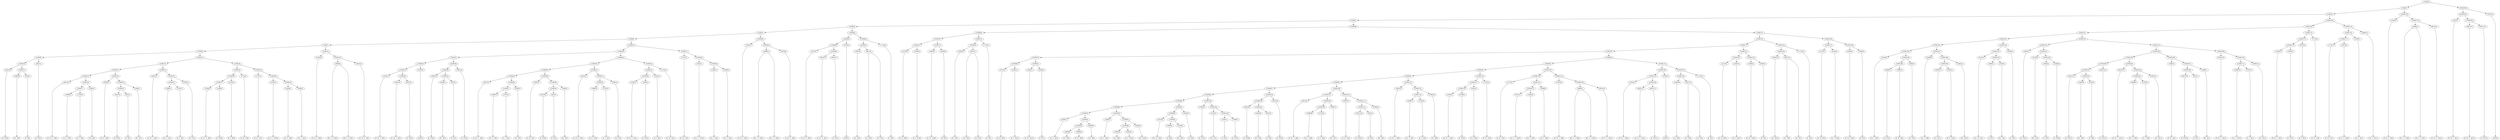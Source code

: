 digraph sample{
"L4922(0)"->"[D  Fis](0)"
"L2660(0)"->"[Fis  A](0)"
"L855(0)"->"[D  A](0)"
"L5306(11)"->"L2660(0)"
"L5306(11)"->"L855(0)"
"L5306(10)"->"L4922(0)"
"L5306(10)"->"L5306(11)"
"L4922(1)"->"[D  Fis](1)"
"L5306(9)"->"L5306(10)"
"L5306(9)"->"L4922(1)"
"L4823(0)"->"[E  Fis  G  A](0)"
"L2896(0)"->"[Cis  G  A](0)"
"L2795(0)"->"[E  G  A](0)"
"L5306(17)"->"L2896(0)"
"L5306(17)"->"L2795(0)"
"L2985(0)"->"[Cis  A](0)"
"L5306(16)"->"L5306(17)"
"L5306(16)"->"L2985(0)"
"L5306(15)"->"L4823(0)"
"L5306(15)"->"L5306(16)"
"L2695(0)"->"[D  Fis  A](0)"
"L4922(2)"->"[D  Fis](2)"
"L855(1)"->"[D  A](1)"
"L5306(20)"->"L4922(2)"
"L5306(20)"->"L855(1)"
"L2660(1)"->"[Fis  A](1)"
"L5306(19)"->"L5306(20)"
"L5306(19)"->"L2660(1)"
"L5306(18)"->"L2695(0)"
"L5306(18)"->"L5306(19)"
"L5306(14)"->"L5306(15)"
"L5306(14)"->"L5306(18)"
"L4823(1)"->"[E  Fis  G  A](1)"
"L2896(1)"->"[Cis  G  A](1)"
"L2795(1)"->"[E  G  A](1)"
"L5306(23)"->"L2896(1)"
"L5306(23)"->"L2795(1)"
"L2985(1)"->"[Cis  A](1)"
"L5306(22)"->"L5306(23)"
"L5306(22)"->"L2985(1)"
"L5306(21)"->"L4823(1)"
"L5306(21)"->"L5306(22)"
"L5306(13)"->"L5306(14)"
"L5306(13)"->"L5306(21)"
"L2546(0)"->"[D  Fis  G  A](0)"
"L2049(0)"->"[E  Fis](0)"
"L5306(27)"->"L2546(0)"
"L5306(27)"->"L2049(0)"
"L4165(0)"->"[D  A  B](0)"
"L5306(26)"->"L5306(27)"
"L5306(26)"->"L4165(0)"
"L1755(0)"->"[E  Fis  G](0)"
"L5306(25)"->"L5306(26)"
"L5306(25)"->"L1755(0)"
"L1755(1)"->"[E  Fis  G](1)"
"L2952(0)"->"[D  E  G  Gis](0)"
"L2449(0)"->"[Cis  E  A](0)"
"L2896(2)"->"[Cis  G  A](2)"
"L5306(30)"->"L2449(0)"
"L5306(30)"->"L2896(2)"
"L5306(29)"->"L2952(0)"
"L5306(29)"->"L5306(30)"
"L5306(28)"->"L1755(1)"
"L5306(28)"->"L5306(29)"
"L5306(24)"->"L5306(25)"
"L5306(24)"->"L5306(28)"
"L5306(12)"->"L5306(13)"
"L5306(12)"->"L5306(24)"
"L5306(8)"->"L5306(9)"
"L5306(8)"->"L5306(12)"
"L1833(0)"->"[D  Fis  G  B](0)"
"L4686(0)"->"[Fis  G  A  B](0)"
"L4686(0)"->"[Fis  G  A  B](1)"
"L4823(2)"->"[E  Fis  G  A](2)"
"L5306(32)"->"L4686(0)"
"L5306(32)"->"L4823(2)"
"L5306(31)"->"L1833(0)"
"L5306(31)"->"L5306(32)"
"L5306(7)"->"L5306(8)"
"L5306(7)"->"L5306(31)"
"L1833(1)"->"[D  Fis  G  B](1)"
"L4823(3)"->"[E  Fis  G  A](3)"
"L4922(3)"->"[D  Fis](3)"
"L5306(38)"->"L4823(3)"
"L5306(38)"->"L4922(3)"
"L5306(37)"->"L1833(1)"
"L5306(37)"->"L5306(38)"
"L3503(0)"->"[rest](0)"
"L5306(36)"->"L5306(37)"
"L5306(36)"->"L3503(0)"
"L4922(4)"->"[D  Fis](4)"
"L2660(2)"->"[Fis  A](2)"
"L855(2)"->"[D  A](2)"
"L5306(41)"->"L2660(2)"
"L5306(41)"->"L855(2)"
"L5306(40)"->"L4922(4)"
"L5306(40)"->"L5306(41)"
"L4922(5)"->"[D  Fis](5)"
"L5306(39)"->"L5306(40)"
"L5306(39)"->"L4922(5)"
"L5306(35)"->"L5306(36)"
"L5306(35)"->"L5306(39)"
"L4823(4)"->"[E  Fis  G  A](4)"
"L2896(3)"->"[Cis  G  A](3)"
"L2795(2)"->"[E  G  A](2)"
"L5306(47)"->"L2896(3)"
"L5306(47)"->"L2795(2)"
"L2985(2)"->"[Cis  A](2)"
"L5306(46)"->"L5306(47)"
"L5306(46)"->"L2985(2)"
"L5306(45)"->"L4823(4)"
"L5306(45)"->"L5306(46)"
"L2695(1)"->"[D  Fis  A](1)"
"L4922(6)"->"[D  Fis](6)"
"L855(3)"->"[D  A](3)"
"L5306(50)"->"L4922(6)"
"L5306(50)"->"L855(3)"
"L2660(3)"->"[Fis  A](3)"
"L5306(49)"->"L5306(50)"
"L5306(49)"->"L2660(3)"
"L5306(48)"->"L2695(1)"
"L5306(48)"->"L5306(49)"
"L5306(44)"->"L5306(45)"
"L5306(44)"->"L5306(48)"
"L4823(5)"->"[E  Fis  G  A](5)"
"L2896(4)"->"[Cis  G  A](4)"
"L2795(3)"->"[E  G  A](3)"
"L5306(53)"->"L2896(4)"
"L5306(53)"->"L2795(3)"
"L2985(3)"->"[Cis  A](3)"
"L5306(52)"->"L5306(53)"
"L5306(52)"->"L2985(3)"
"L5306(51)"->"L4823(5)"
"L5306(51)"->"L5306(52)"
"L5306(43)"->"L5306(44)"
"L5306(43)"->"L5306(51)"
"L2546(1)"->"[D  Fis  G  A](1)"
"L2049(1)"->"[E  Fis](1)"
"L5306(56)"->"L2546(1)"
"L5306(56)"->"L2049(1)"
"L4165(1)"->"[D  A  B](1)"
"L5306(55)"->"L5306(56)"
"L5306(55)"->"L4165(1)"
"L1755(2)"->"[E  Fis  G](2)"
"L5306(54)"->"L5306(55)"
"L5306(54)"->"L1755(2)"
"L5306(42)"->"L5306(43)"
"L5306(42)"->"L5306(54)"
"L5306(34)"->"L5306(35)"
"L5306(34)"->"L5306(42)"
"L1755(3)"->"[E  Fis  G](3)"
"L2952(1)"->"[D  E  G  Gis](1)"
"L2449(1)"->"[Cis  E  A](1)"
"L2896(5)"->"[Cis  G  A](5)"
"L5306(59)"->"L2449(1)"
"L5306(59)"->"L2896(5)"
"L5306(58)"->"L2952(1)"
"L5306(58)"->"L5306(59)"
"L5306(57)"->"L1755(3)"
"L5306(57)"->"L5306(58)"
"L5306(33)"->"L5306(34)"
"L5306(33)"->"L5306(57)"
"L5306(6)"->"L5306(7)"
"L5306(6)"->"L5306(33)"
"L1833(2)"->"[D  Fis  G  B](2)"
"L4686(1)"->"[Fis  G  A  B](2)"
"L4686(1)"->"[Fis  G  A  B](3)"
"L4823(6)"->"[E  Fis  G  A](6)"
"L5306(61)"->"L4686(1)"
"L5306(61)"->"L4823(6)"
"L5306(60)"->"L1833(2)"
"L5306(60)"->"L5306(61)"
"L5306(5)"->"L5306(6)"
"L5306(5)"->"L5306(60)"
"L1833(3)"->"[D  Fis  G  B](3)"
"L4823(7)"->"[E  Fis  G  A](7)"
"L4922(7)"->"[D  Fis](7)"
"L5306(65)"->"L4823(7)"
"L5306(65)"->"L4922(7)"
"L5306(64)"->"L1833(3)"
"L5306(64)"->"L5306(65)"
"L3503(1)"->"[rest](1)"
"L5306(63)"->"L5306(64)"
"L5306(63)"->"L3503(1)"
"L2985(4)"->"[Cis  A](4)"
"L4821(0)"->"[Cis  E](0)"
"L4821(0)"->"[Cis  E](1)"
"L5306(67)"->"L2985(4)"
"L5306(67)"->"L4821(0)"
"L-1726(0)"->"[E  A](0)"
"L5306(66)"->"L5306(67)"
"L5306(66)"->"L-1726(0)"
"L5306(62)"->"L5306(63)"
"L5306(62)"->"L5306(66)"
"L5306(4)"->"L5306(5)"
"L5306(4)"->"L5306(62)"
"L4719(0)"->"[D  Gis  B](0)"
"L4395(0)"->"[D  E  Gis](0)"
"L5306(71)"->"L4719(0)"
"L5306(71)"->"L4395(0)"
"L5049(0)"->"[E  Fis  Gis](0)"
"L4266(0)"->"[D  E](0)"
"L5306(72)"->"L5049(0)"
"L5306(72)"->"L4266(0)"
"L5306(70)"->"L5306(71)"
"L5306(70)"->"L5306(72)"
"L2985(5)"->"[Cis  A](5)"
"L4821(1)"->"[Cis  E](2)"
"L4821(1)"->"[Cis  E](3)"
"L5306(74)"->"L2985(5)"
"L5306(74)"->"L4821(1)"
"L-1726(1)"->"[E  A](1)"
"L5306(73)"->"L5306(74)"
"L5306(73)"->"L-1726(1)"
"L5306(69)"->"L5306(70)"
"L5306(69)"->"L5306(73)"
"L4719(1)"->"[D  Gis  B](1)"
"L4395(1)"->"[D  E  Gis](1)"
"L5306(80)"->"L4719(1)"
"L5306(80)"->"L4395(1)"
"L5049(1)"->"[E  Fis  Gis](1)"
"L4266(1)"->"[D  E](1)"
"L5306(81)"->"L5049(1)"
"L5306(81)"->"L4266(1)"
"L5306(79)"->"L5306(80)"
"L5306(79)"->"L5306(81)"
"L2449(2)"->"[Cis  E  A](2)"
"L4668(0)"->"[Cis  D](0)"
"L3890(0)"->"[D  Fis  B](0)"
"L5306(93)"->"L4668(0)"
"L5306(93)"->"L3890(0)"
"L4849(0)"->"[Cis  B](0)"
"L5306(92)"->"L5306(93)"
"L5306(92)"->"L4849(0)"
"L5306(91)"->"L2449(2)"
"L5306(91)"->"L5306(92)"
"L2449(3)"->"[Cis  E  A](3)"
"L2985(6)"->"[Cis  A](6)"
"L4395(2)"->"[D  E  Gis](2)"
"L5306(96)"->"L2985(6)"
"L5306(96)"->"L4395(2)"
"L4843(0)"->"[Fis  Gis](0)"
"L5306(95)"->"L5306(96)"
"L5306(95)"->"L4843(0)"
"L5306(94)"->"L2449(3)"
"L5306(94)"->"L5306(95)"
"L5306(90)"->"L5306(91)"
"L5306(90)"->"L5306(94)"
"L4335(0)"->"[Cis  Gis  A](0)"
"L2680(0)"->"[A  B](0)"
"L3236(0)"->"[Fis  G](0)"
"L5306(99)"->"L2680(0)"
"L5306(99)"->"L3236(0)"
"L5306(98)"->"L4335(0)"
"L5306(98)"->"L5306(99)"
"L4564(0)"->"[G  A](0)"
"L5306(97)"->"L5306(98)"
"L5306(97)"->"L4564(0)"
"L5306(89)"->"L5306(90)"
"L5306(89)"->"L5306(97)"
"L2049(2)"->"[E  Fis](2)"
"L3236(1)"->"[Fis  G](1)"
"L4564(1)"->"[G  A](1)"
"L2049(3)"->"[E  Fis](3)"
"L5306(102)"->"L4564(1)"
"L5306(102)"->"L2049(3)"
"L5306(101)"->"L3236(1)"
"L5306(101)"->"L5306(102)"
"L5306(100)"->"L2049(2)"
"L5306(100)"->"L5306(101)"
"L5306(88)"->"L5306(89)"
"L5306(88)"->"L5306(100)"
"L4922(8)"->"[D  Fis](8)"
"L2660(4)"->"[Fis  A](4)"
"L855(4)"->"[D  A](4)"
"L5306(105)"->"L2660(4)"
"L5306(105)"->"L855(4)"
"L5306(104)"->"L4922(8)"
"L5306(104)"->"L5306(105)"
"L4922(9)"->"[D  Fis](9)"
"L5306(103)"->"L5306(104)"
"L5306(103)"->"L4922(9)"
"L5306(87)"->"L5306(88)"
"L5306(87)"->"L5306(103)"
"L4823(8)"->"[E  Fis  G  A](8)"
"L2896(6)"->"[Cis  G  A](6)"
"L2795(4)"->"[E  G  A](4)"
"L5306(109)"->"L2896(6)"
"L5306(109)"->"L2795(4)"
"L2985(7)"->"[Cis  A](7)"
"L5306(108)"->"L5306(109)"
"L5306(108)"->"L2985(7)"
"L5306(107)"->"L4823(8)"
"L5306(107)"->"L5306(108)"
"L2695(2)"->"[D  Fis  A](2)"
"L4922(10)"->"[D  Fis](10)"
"L855(5)"->"[D  A](5)"
"L5306(112)"->"L4922(10)"
"L5306(112)"->"L855(5)"
"L2660(5)"->"[Fis  A](5)"
"L5306(111)"->"L5306(112)"
"L5306(111)"->"L2660(5)"
"L5306(110)"->"L2695(2)"
"L5306(110)"->"L5306(111)"
"L5306(106)"->"L5306(107)"
"L5306(106)"->"L5306(110)"
"L5306(86)"->"L5306(87)"
"L5306(86)"->"L5306(106)"
"L4823(9)"->"[E  Fis  G  A](9)"
"L2896(7)"->"[Cis  G  A](7)"
"L2795(5)"->"[E  G  A](5)"
"L5306(115)"->"L2896(7)"
"L5306(115)"->"L2795(5)"
"L2985(8)"->"[Cis  A](8)"
"L5306(114)"->"L5306(115)"
"L5306(114)"->"L2985(8)"
"L5306(113)"->"L4823(9)"
"L5306(113)"->"L5306(114)"
"L5306(85)"->"L5306(86)"
"L5306(85)"->"L5306(113)"
"L2546(2)"->"[D  Fis  G  A](2)"
"L2049(4)"->"[E  Fis](4)"
"L5306(118)"->"L2546(2)"
"L5306(118)"->"L2049(4)"
"L4165(2)"->"[D  A  B](2)"
"L5306(117)"->"L5306(118)"
"L5306(117)"->"L4165(2)"
"L1755(4)"->"[E  Fis  G](4)"
"L5306(116)"->"L5306(117)"
"L5306(116)"->"L1755(4)"
"L5306(84)"->"L5306(85)"
"L5306(84)"->"L5306(116)"
"L1755(5)"->"[E  Fis  G](5)"
"L2952(2)"->"[D  E  G  Gis](2)"
"L2449(4)"->"[Cis  E  A](4)"
"L5306(122)"->"L2952(2)"
"L5306(122)"->"L2449(4)"
"L2896(8)"->"[Cis  G  A](8)"
"L5306(121)"->"L5306(122)"
"L5306(121)"->"L2896(8)"
"L5306(120)"->"L1755(5)"
"L5306(120)"->"L5306(121)"
"L1833(4)"->"[D  Fis  G  B](4)"
"L4686(2)"->"[Fis  G  A  B](4)"
"L4686(2)"->"[Fis  G  A  B](5)"
"L4823(10)"->"[E  Fis  G  A](10)"
"L5306(124)"->"L4686(2)"
"L5306(124)"->"L4823(10)"
"L5306(123)"->"L1833(4)"
"L5306(123)"->"L5306(124)"
"L5306(119)"->"L5306(120)"
"L5306(119)"->"L5306(123)"
"L5306(83)"->"L5306(84)"
"L5306(83)"->"L5306(119)"
"L1833(5)"->"[D  Fis  G  B](5)"
"L4823(11)"->"[E  Fis  G  A](11)"
"L4922(11)"->"[D  Fis](11)"
"L5306(128)"->"L4823(11)"
"L5306(128)"->"L4922(11)"
"L5306(127)"->"L1833(5)"
"L5306(127)"->"L5306(128)"
"L3503(2)"->"[rest](2)"
"L5306(126)"->"L5306(127)"
"L5306(126)"->"L3503(2)"
"L2985(9)"->"[Cis  A](9)"
"L4821(2)"->"[Cis  E](4)"
"L4821(2)"->"[Cis  E](5)"
"L5306(130)"->"L2985(9)"
"L5306(130)"->"L4821(2)"
"L-1726(2)"->"[E  A](2)"
"L5306(129)"->"L5306(130)"
"L5306(129)"->"L-1726(2)"
"L5306(125)"->"L5306(126)"
"L5306(125)"->"L5306(129)"
"L5306(82)"->"L5306(83)"
"L5306(82)"->"L5306(125)"
"L5306(78)"->"L5306(79)"
"L5306(78)"->"L5306(82)"
"L4719(2)"->"[D  Gis  B](2)"
"L4395(3)"->"[D  E  Gis](3)"
"L5306(132)"->"L4719(2)"
"L5306(132)"->"L4395(3)"
"L5049(2)"->"[E  Fis  Gis](2)"
"L4266(2)"->"[D  E](2)"
"L5306(133)"->"L5049(2)"
"L5306(133)"->"L4266(2)"
"L5306(131)"->"L5306(132)"
"L5306(131)"->"L5306(133)"
"L5306(77)"->"L5306(78)"
"L5306(77)"->"L5306(131)"
"L2985(10)"->"[Cis  A](10)"
"L4821(3)"->"[Cis  E](6)"
"L4821(3)"->"[Cis  E](7)"
"L5306(135)"->"L2985(10)"
"L5306(135)"->"L4821(3)"
"L-1726(3)"->"[E  A](3)"
"L5306(134)"->"L5306(135)"
"L5306(134)"->"L-1726(3)"
"L5306(76)"->"L5306(77)"
"L5306(76)"->"L5306(134)"
"L4719(3)"->"[D  Gis  B](3)"
"L4395(4)"->"[D  E  Gis](4)"
"L5306(137)"->"L4719(3)"
"L5306(137)"->"L4395(4)"
"L5049(3)"->"[E  Fis  Gis](3)"
"L4266(3)"->"[D  E](3)"
"L5306(138)"->"L5049(3)"
"L5306(138)"->"L4266(3)"
"L5306(136)"->"L5306(137)"
"L5306(136)"->"L5306(138)"
"L5306(75)"->"L5306(76)"
"L5306(75)"->"L5306(136)"
"L5306(68)"->"L5306(69)"
"L5306(68)"->"L5306(75)"
"L5306(3)"->"L5306(4)"
"L5306(3)"->"L5306(68)"
"L2449(5)"->"[Cis  E  A](5)"
"L4668(1)"->"[Cis  D](1)"
"L3890(1)"->"[D  Fis  B](1)"
"L5306(146)"->"L4668(1)"
"L5306(146)"->"L3890(1)"
"L4849(1)"->"[Cis  B](1)"
"L5306(145)"->"L5306(146)"
"L5306(145)"->"L4849(1)"
"L5306(144)"->"L2449(5)"
"L5306(144)"->"L5306(145)"
"L2449(6)"->"[Cis  E  A](6)"
"L2985(11)"->"[Cis  A](11)"
"L4395(5)"->"[D  E  Gis](5)"
"L5306(149)"->"L2985(11)"
"L5306(149)"->"L4395(5)"
"L4843(1)"->"[Fis  Gis](1)"
"L5306(148)"->"L5306(149)"
"L5306(148)"->"L4843(1)"
"L5306(147)"->"L2449(6)"
"L5306(147)"->"L5306(148)"
"L5306(143)"->"L5306(144)"
"L5306(143)"->"L5306(147)"
"L4335(1)"->"[Cis  Gis  A](1)"
"L2680(1)"->"[A  B](1)"
"L3236(2)"->"[Fis  G](2)"
"L5306(152)"->"L2680(1)"
"L5306(152)"->"L3236(2)"
"L5306(151)"->"L4335(1)"
"L5306(151)"->"L5306(152)"
"L4564(2)"->"[G  A](2)"
"L5306(150)"->"L5306(151)"
"L5306(150)"->"L4564(2)"
"L5306(142)"->"L5306(143)"
"L5306(142)"->"L5306(150)"
"L2049(5)"->"[E  Fis](5)"
"L3236(3)"->"[Fis  G](3)"
"L4564(3)"->"[G  A](3)"
"L2049(6)"->"[E  Fis](6)"
"L5306(156)"->"L4564(3)"
"L5306(156)"->"L2049(6)"
"L5306(155)"->"L3236(3)"
"L5306(155)"->"L5306(156)"
"L5306(154)"->"L2049(5)"
"L5306(154)"->"L5306(155)"
"L4922(12)"->"[D  Fis](12)"
"L2660(6)"->"[Fis  A](6)"
"L855(6)"->"[D  A](6)"
"L5306(162)"->"L2660(6)"
"L5306(162)"->"L855(6)"
"L5306(161)"->"L4922(12)"
"L5306(161)"->"L5306(162)"
"L4922(13)"->"[D  Fis](13)"
"L5306(160)"->"L5306(161)"
"L5306(160)"->"L4922(13)"
"L4823(12)"->"[E  Fis  G  A](12)"
"L2896(9)"->"[Cis  G  A](9)"
"L2795(6)"->"[E  G  A](6)"
"L5306(165)"->"L2896(9)"
"L5306(165)"->"L2795(6)"
"L2985(12)"->"[Cis  A](12)"
"L5306(164)"->"L5306(165)"
"L5306(164)"->"L2985(12)"
"L5306(163)"->"L4823(12)"
"L5306(163)"->"L5306(164)"
"L5306(159)"->"L5306(160)"
"L5306(159)"->"L5306(163)"
"L2695(3)"->"[D  Fis  A](3)"
"L4922(14)"->"[D  Fis](14)"
"L855(7)"->"[D  A](7)"
"L5306(168)"->"L4922(14)"
"L5306(168)"->"L855(7)"
"L2660(7)"->"[Fis  A](7)"
"L5306(167)"->"L5306(168)"
"L5306(167)"->"L2660(7)"
"L5306(166)"->"L2695(3)"
"L5306(166)"->"L5306(167)"
"L5306(158)"->"L5306(159)"
"L5306(158)"->"L5306(166)"
"L4823(13)"->"[E  Fis  G  A](13)"
"L2896(10)"->"[Cis  G  A](10)"
"L2795(7)"->"[E  G  A](7)"
"L5306(171)"->"L2896(10)"
"L5306(171)"->"L2795(7)"
"L2985(13)"->"[Cis  A](13)"
"L5306(170)"->"L5306(171)"
"L5306(170)"->"L2985(13)"
"L5306(169)"->"L4823(13)"
"L5306(169)"->"L5306(170)"
"L5306(157)"->"L5306(158)"
"L5306(157)"->"L5306(169)"
"L5306(153)"->"L5306(154)"
"L5306(153)"->"L5306(157)"
"L5306(141)"->"L5306(142)"
"L5306(141)"->"L5306(153)"
"L2546(3)"->"[D  Fis  G  A](3)"
"L2049(7)"->"[E  Fis](7)"
"L5306(174)"->"L2546(3)"
"L5306(174)"->"L2049(7)"
"L4165(3)"->"[D  A  B](3)"
"L5306(173)"->"L5306(174)"
"L5306(173)"->"L4165(3)"
"L1755(6)"->"[E  Fis  G](6)"
"L5306(172)"->"L5306(173)"
"L5306(172)"->"L1755(6)"
"L5306(140)"->"L5306(141)"
"L5306(140)"->"L5306(172)"
"L1755(7)"->"[E  Fis  G](7)"
"L2952(3)"->"[D  E  G  Gis](3)"
"L5306(177)"->"L1755(7)"
"L5306(177)"->"L2952(3)"
"L2449(7)"->"[Cis  E  A](7)"
"L5306(176)"->"L5306(177)"
"L5306(176)"->"L2449(7)"
"L2896(11)"->"[Cis  G  A](11)"
"L5306(175)"->"L5306(176)"
"L5306(175)"->"L2896(11)"
"L5306(139)"->"L5306(140)"
"L5306(139)"->"L5306(175)"
"L5306(2)"->"L5306(3)"
"L5306(2)"->"L5306(139)"
"L1833(6)"->"[D  Fis  G  B](6)"
"L4686(3)"->"[Fis  G  A  B](6)"
"L4686(3)"->"[Fis  G  A  B](7)"
"L4823(14)"->"[E  Fis  G  A](14)"
"L5306(179)"->"L4686(3)"
"L5306(179)"->"L4823(14)"
"L5306(178)"->"L1833(6)"
"L5306(178)"->"L5306(179)"
"L5306(1)"->"L5306(2)"
"L5306(1)"->"L5306(178)"
"L1833(7)"->"[D  Fis  G  B](7)"
"L4823(15)"->"[E  Fis  G  A](15)"
"L4922(15)"->"[D  Fis](15)"
"L5306(182)"->"L4823(15)"
"L5306(182)"->"L4922(15)"
"L5306(181)"->"L1833(7)"
"L5306(181)"->"L5306(182)"
"L3503(3)"->"[rest](3)"
"L5306(180)"->"L5306(181)"
"L5306(180)"->"L3503(3)"
"L5306(0)"->"L5306(1)"
"L5306(0)"->"L5306(180)"
{rank = min; "L5306(0)"}
{rank = same; "L5306(1)"; "L5306(180)";}
{rank = same; "L5306(2)"; "L5306(178)"; "L5306(181)"; "L3503(3)";}
{rank = same; "L5306(3)"; "L5306(139)"; "L1833(6)"; "L5306(179)"; "L1833(7)"; "L5306(182)";}
{rank = same; "L5306(4)"; "L5306(68)"; "L5306(140)"; "L5306(175)"; "L4686(3)"; "L4823(14)"; "L4823(15)"; "L4922(15)";}
{rank = same; "L5306(5)"; "L5306(62)"; "L5306(69)"; "L5306(75)"; "L5306(141)"; "L5306(172)"; "L5306(176)"; "L2896(11)";}
{rank = same; "L5306(6)"; "L5306(60)"; "L5306(63)"; "L5306(66)"; "L5306(70)"; "L5306(73)"; "L5306(76)"; "L5306(136)"; "L5306(142)"; "L5306(153)"; "L5306(173)"; "L1755(6)"; "L5306(177)"; "L2449(7)";}
{rank = same; "L5306(7)"; "L5306(33)"; "L1833(2)"; "L5306(61)"; "L5306(64)"; "L3503(1)"; "L5306(67)"; "L-1726(0)"; "L5306(71)"; "L5306(72)"; "L5306(74)"; "L-1726(1)"; "L5306(77)"; "L5306(134)"; "L5306(137)"; "L5306(138)"; "L5306(143)"; "L5306(150)"; "L5306(154)"; "L5306(157)"; "L5306(174)"; "L4165(3)"; "L1755(7)"; "L2952(3)";}
{rank = same; "L5306(8)"; "L5306(31)"; "L5306(34)"; "L5306(57)"; "L4686(1)"; "L4823(6)"; "L1833(3)"; "L5306(65)"; "L2985(4)"; "L4821(0)"; "L4719(0)"; "L4395(0)"; "L5049(0)"; "L4266(0)"; "L2985(5)"; "L4821(1)"; "L5306(78)"; "L5306(131)"; "L5306(135)"; "L-1726(3)"; "L4719(3)"; "L4395(4)"; "L5049(3)"; "L4266(3)"; "L5306(144)"; "L5306(147)"; "L5306(151)"; "L4564(2)"; "L2049(5)"; "L5306(155)"; "L5306(158)"; "L5306(169)"; "L2546(3)"; "L2049(7)";}
{rank = same; "L5306(9)"; "L5306(12)"; "L1833(0)"; "L5306(32)"; "L5306(35)"; "L5306(42)"; "L1755(3)"; "L5306(58)"; "L4823(7)"; "L4922(7)"; "L5306(79)"; "L5306(82)"; "L5306(132)"; "L5306(133)"; "L2985(10)"; "L4821(3)"; "L2449(5)"; "L5306(145)"; "L2449(6)"; "L5306(148)"; "L4335(1)"; "L5306(152)"; "L3236(3)"; "L5306(156)"; "L5306(159)"; "L5306(166)"; "L4823(13)"; "L5306(170)";}
{rank = same; "L5306(10)"; "L4922(1)"; "L5306(13)"; "L5306(24)"; "L4686(0)"; "L4823(2)"; "L5306(36)"; "L5306(39)"; "L5306(43)"; "L5306(54)"; "L2952(1)"; "L5306(59)"; "L5306(80)"; "L5306(81)"; "L5306(83)"; "L5306(125)"; "L4719(2)"; "L4395(3)"; "L5049(2)"; "L4266(2)"; "L5306(146)"; "L4849(1)"; "L5306(149)"; "L4843(1)"; "L2680(1)"; "L3236(2)"; "L4564(3)"; "L2049(6)"; "L5306(160)"; "L5306(163)"; "L2695(3)"; "L5306(167)"; "L5306(171)"; "L2985(13)";}
{rank = same; "L4922(0)"; "L5306(11)"; "L5306(14)"; "L5306(21)"; "L5306(25)"; "L5306(28)"; "L5306(37)"; "L3503(0)"; "L5306(40)"; "L4922(5)"; "L5306(44)"; "L5306(51)"; "L5306(55)"; "L1755(2)"; "L2449(1)"; "L2896(5)"; "L4719(1)"; "L4395(1)"; "L5049(1)"; "L4266(1)"; "L5306(84)"; "L5306(119)"; "L5306(126)"; "L5306(129)"; "L4668(1)"; "L3890(1)"; "L2985(11)"; "L4395(5)"; "L5306(161)"; "L4922(13)"; "L4823(12)"; "L5306(164)"; "L5306(168)"; "L2660(7)"; "L2896(10)"; "L2795(7)";}
{rank = same; "L2660(0)"; "L855(0)"; "L5306(15)"; "L5306(18)"; "L4823(1)"; "L5306(22)"; "L5306(26)"; "L1755(0)"; "L1755(1)"; "L5306(29)"; "L1833(1)"; "L5306(38)"; "L4922(4)"; "L5306(41)"; "L5306(45)"; "L5306(48)"; "L4823(5)"; "L5306(52)"; "L5306(56)"; "L4165(1)"; "L5306(85)"; "L5306(116)"; "L5306(120)"; "L5306(123)"; "L5306(127)"; "L3503(2)"; "L5306(130)"; "L-1726(2)"; "L4922(12)"; "L5306(162)"; "L5306(165)"; "L2985(12)"; "L4922(14)"; "L855(7)";}
{rank = same; "L4823(0)"; "L5306(16)"; "L2695(0)"; "L5306(19)"; "L5306(23)"; "L2985(1)"; "L5306(27)"; "L4165(0)"; "L2952(0)"; "L5306(30)"; "L4823(3)"; "L4922(3)"; "L2660(2)"; "L855(2)"; "L4823(4)"; "L5306(46)"; "L2695(1)"; "L5306(49)"; "L5306(53)"; "L2985(3)"; "L2546(1)"; "L2049(1)"; "L5306(86)"; "L5306(113)"; "L5306(117)"; "L1755(4)"; "L1755(5)"; "L5306(121)"; "L1833(4)"; "L5306(124)"; "L1833(5)"; "L5306(128)"; "L2985(9)"; "L4821(2)"; "L2660(6)"; "L855(6)"; "L2896(9)"; "L2795(6)";}
{rank = same; "L5306(17)"; "L2985(0)"; "L5306(20)"; "L2660(1)"; "L2896(1)"; "L2795(1)"; "L2546(0)"; "L2049(0)"; "L2449(0)"; "L2896(2)"; "L5306(47)"; "L2985(2)"; "L5306(50)"; "L2660(3)"; "L2896(4)"; "L2795(3)"; "L5306(87)"; "L5306(106)"; "L4823(9)"; "L5306(114)"; "L5306(118)"; "L4165(2)"; "L5306(122)"; "L2896(8)"; "L4686(2)"; "L4823(10)"; "L4823(11)"; "L4922(11)";}
{rank = same; "L2896(0)"; "L2795(0)"; "L4922(2)"; "L855(1)"; "L2896(3)"; "L2795(2)"; "L4922(6)"; "L855(3)"; "L5306(88)"; "L5306(103)"; "L5306(107)"; "L5306(110)"; "L5306(115)"; "L2985(8)"; "L2546(2)"; "L2049(4)"; "L2952(2)"; "L2449(4)";}
{rank = same; "L5306(89)"; "L5306(100)"; "L5306(104)"; "L4922(9)"; "L4823(8)"; "L5306(108)"; "L2695(2)"; "L5306(111)"; "L2896(7)"; "L2795(5)";}
{rank = same; "L5306(90)"; "L5306(97)"; "L2049(2)"; "L5306(101)"; "L4922(8)"; "L5306(105)"; "L5306(109)"; "L2985(7)"; "L5306(112)"; "L2660(5)";}
{rank = same; "L5306(91)"; "L5306(94)"; "L5306(98)"; "L4564(0)"; "L3236(1)"; "L5306(102)"; "L2660(4)"; "L855(4)"; "L2896(6)"; "L2795(4)"; "L4922(10)"; "L855(5)";}
{rank = same; "L2449(2)"; "L5306(92)"; "L2449(3)"; "L5306(95)"; "L4335(0)"; "L5306(99)"; "L4564(1)"; "L2049(3)";}
{rank = same; "L5306(93)"; "L4849(0)"; "L5306(96)"; "L4843(0)"; "L2680(0)"; "L3236(0)";}
{rank = same; "L4668(0)"; "L3890(0)"; "L2985(6)"; "L4395(2)";}
{rank = max; "[A  B](0)"; "[A  B](1)"; "[Cis  A](0)"; "[Cis  A](1)"; "[Cis  A](10)"; "[Cis  A](11)"; "[Cis  A](12)"; "[Cis  A](13)"; "[Cis  A](2)"; "[Cis  A](3)"; "[Cis  A](4)"; "[Cis  A](5)"; "[Cis  A](6)"; "[Cis  A](7)"; "[Cis  A](8)"; "[Cis  A](9)"; "[Cis  B](0)"; "[Cis  B](1)"; "[Cis  D](0)"; "[Cis  D](1)"; "[Cis  E  A](0)"; "[Cis  E  A](1)"; "[Cis  E  A](2)"; "[Cis  E  A](3)"; "[Cis  E  A](4)"; "[Cis  E  A](5)"; "[Cis  E  A](6)"; "[Cis  E  A](7)"; "[Cis  E](0)"; "[Cis  E](1)"; "[Cis  E](2)"; "[Cis  E](3)"; "[Cis  E](4)"; "[Cis  E](5)"; "[Cis  E](6)"; "[Cis  E](7)"; "[Cis  G  A](0)"; "[Cis  G  A](1)"; "[Cis  G  A](10)"; "[Cis  G  A](11)"; "[Cis  G  A](2)"; "[Cis  G  A](3)"; "[Cis  G  A](4)"; "[Cis  G  A](5)"; "[Cis  G  A](6)"; "[Cis  G  A](7)"; "[Cis  G  A](8)"; "[Cis  G  A](9)"; "[Cis  Gis  A](0)"; "[Cis  Gis  A](1)"; "[D  A  B](0)"; "[D  A  B](1)"; "[D  A  B](2)"; "[D  A  B](3)"; "[D  A](0)"; "[D  A](1)"; "[D  A](2)"; "[D  A](3)"; "[D  A](4)"; "[D  A](5)"; "[D  A](6)"; "[D  A](7)"; "[D  E  G  Gis](0)"; "[D  E  G  Gis](1)"; "[D  E  G  Gis](2)"; "[D  E  G  Gis](3)"; "[D  E  Gis](0)"; "[D  E  Gis](1)"; "[D  E  Gis](2)"; "[D  E  Gis](3)"; "[D  E  Gis](4)"; "[D  E  Gis](5)"; "[D  E](0)"; "[D  E](1)"; "[D  E](2)"; "[D  E](3)"; "[D  Fis  A](0)"; "[D  Fis  A](1)"; "[D  Fis  A](2)"; "[D  Fis  A](3)"; "[D  Fis  B](0)"; "[D  Fis  B](1)"; "[D  Fis  G  A](0)"; "[D  Fis  G  A](1)"; "[D  Fis  G  A](2)"; "[D  Fis  G  A](3)"; "[D  Fis  G  B](0)"; "[D  Fis  G  B](1)"; "[D  Fis  G  B](2)"; "[D  Fis  G  B](3)"; "[D  Fis  G  B](4)"; "[D  Fis  G  B](5)"; "[D  Fis  G  B](6)"; "[D  Fis  G  B](7)"; "[D  Fis](0)"; "[D  Fis](1)"; "[D  Fis](10)"; "[D  Fis](11)"; "[D  Fis](12)"; "[D  Fis](13)"; "[D  Fis](14)"; "[D  Fis](15)"; "[D  Fis](2)"; "[D  Fis](3)"; "[D  Fis](4)"; "[D  Fis](5)"; "[D  Fis](6)"; "[D  Fis](7)"; "[D  Fis](8)"; "[D  Fis](9)"; "[D  Gis  B](0)"; "[D  Gis  B](1)"; "[D  Gis  B](2)"; "[D  Gis  B](3)"; "[E  A](0)"; "[E  A](1)"; "[E  A](2)"; "[E  A](3)"; "[E  Fis  G  A](0)"; "[E  Fis  G  A](1)"; "[E  Fis  G  A](10)"; "[E  Fis  G  A](11)"; "[E  Fis  G  A](12)"; "[E  Fis  G  A](13)"; "[E  Fis  G  A](14)"; "[E  Fis  G  A](15)"; "[E  Fis  G  A](2)"; "[E  Fis  G  A](3)"; "[E  Fis  G  A](4)"; "[E  Fis  G  A](5)"; "[E  Fis  G  A](6)"; "[E  Fis  G  A](7)"; "[E  Fis  G  A](8)"; "[E  Fis  G  A](9)"; "[E  Fis  G](0)"; "[E  Fis  G](1)"; "[E  Fis  G](2)"; "[E  Fis  G](3)"; "[E  Fis  G](4)"; "[E  Fis  G](5)"; "[E  Fis  G](6)"; "[E  Fis  G](7)"; "[E  Fis  Gis](0)"; "[E  Fis  Gis](1)"; "[E  Fis  Gis](2)"; "[E  Fis  Gis](3)"; "[E  Fis](0)"; "[E  Fis](1)"; "[E  Fis](2)"; "[E  Fis](3)"; "[E  Fis](4)"; "[E  Fis](5)"; "[E  Fis](6)"; "[E  Fis](7)"; "[E  G  A](0)"; "[E  G  A](1)"; "[E  G  A](2)"; "[E  G  A](3)"; "[E  G  A](4)"; "[E  G  A](5)"; "[E  G  A](6)"; "[E  G  A](7)"; "[Fis  A](0)"; "[Fis  A](1)"; "[Fis  A](2)"; "[Fis  A](3)"; "[Fis  A](4)"; "[Fis  A](5)"; "[Fis  A](6)"; "[Fis  A](7)"; "[Fis  G  A  B](0)"; "[Fis  G  A  B](1)"; "[Fis  G  A  B](2)"; "[Fis  G  A  B](3)"; "[Fis  G  A  B](4)"; "[Fis  G  A  B](5)"; "[Fis  G  A  B](6)"; "[Fis  G  A  B](7)"; "[Fis  G](0)"; "[Fis  G](1)"; "[Fis  G](2)"; "[Fis  G](3)"; "[Fis  Gis](0)"; "[Fis  Gis](1)"; "[G  A](0)"; "[G  A](1)"; "[G  A](2)"; "[G  A](3)"; "[rest](0)"; "[rest](1)"; "[rest](2)"; "[rest](3)";}
}